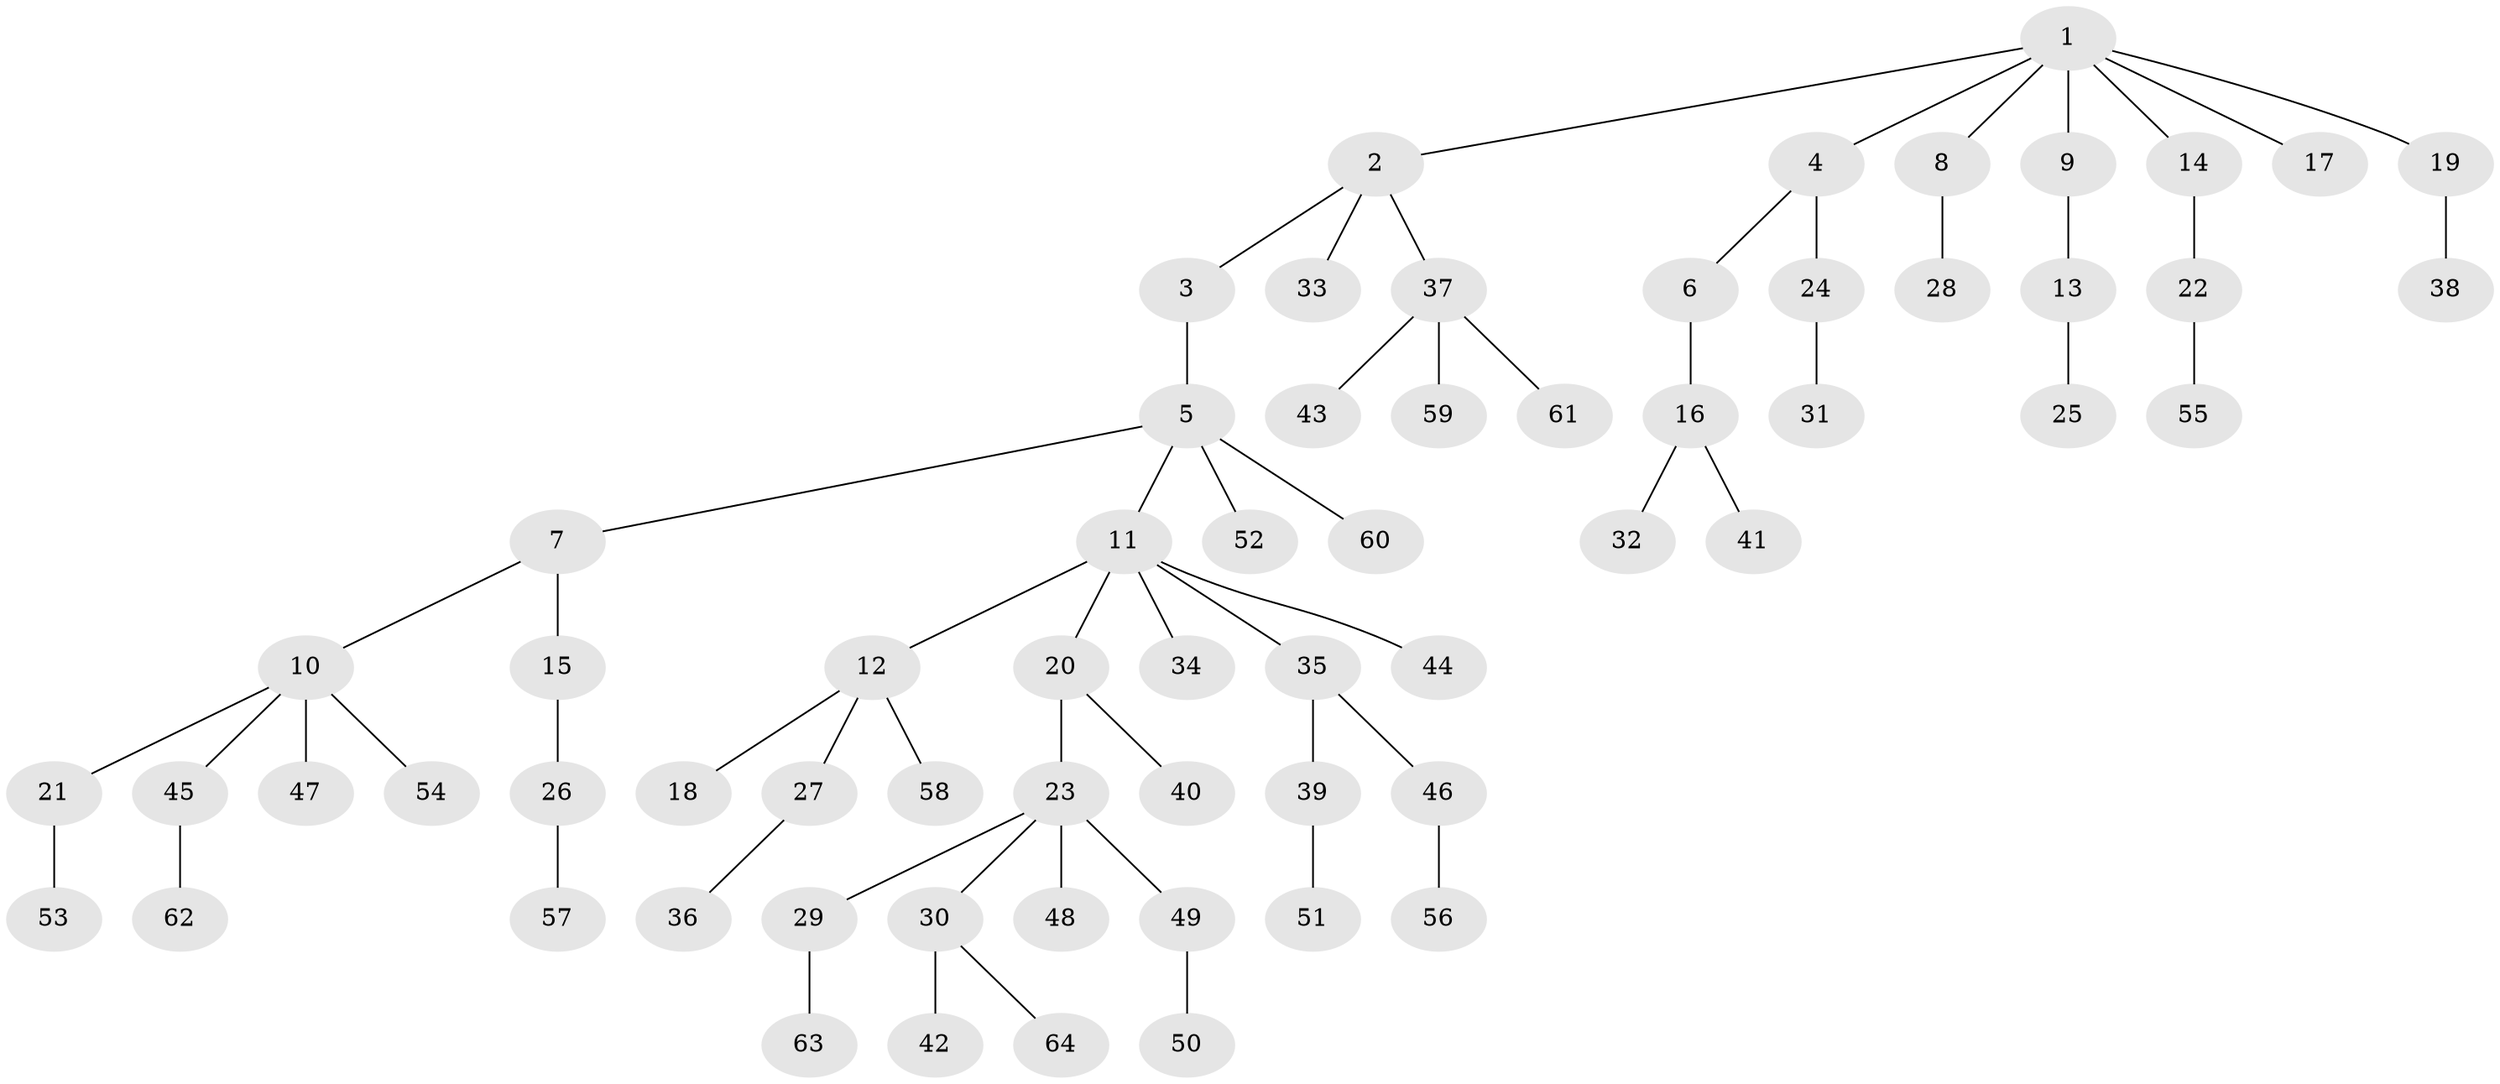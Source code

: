 // coarse degree distribution, {5: 0.03125, 3: 0.09375, 2: 0.21875, 11: 0.03125, 1: 0.59375, 4: 0.03125}
// Generated by graph-tools (version 1.1) at 2025/19/03/04/25 18:19:06]
// undirected, 64 vertices, 63 edges
graph export_dot {
graph [start="1"]
  node [color=gray90,style=filled];
  1;
  2;
  3;
  4;
  5;
  6;
  7;
  8;
  9;
  10;
  11;
  12;
  13;
  14;
  15;
  16;
  17;
  18;
  19;
  20;
  21;
  22;
  23;
  24;
  25;
  26;
  27;
  28;
  29;
  30;
  31;
  32;
  33;
  34;
  35;
  36;
  37;
  38;
  39;
  40;
  41;
  42;
  43;
  44;
  45;
  46;
  47;
  48;
  49;
  50;
  51;
  52;
  53;
  54;
  55;
  56;
  57;
  58;
  59;
  60;
  61;
  62;
  63;
  64;
  1 -- 2;
  1 -- 4;
  1 -- 8;
  1 -- 9;
  1 -- 14;
  1 -- 17;
  1 -- 19;
  2 -- 3;
  2 -- 33;
  2 -- 37;
  3 -- 5;
  4 -- 6;
  4 -- 24;
  5 -- 7;
  5 -- 11;
  5 -- 52;
  5 -- 60;
  6 -- 16;
  7 -- 10;
  7 -- 15;
  8 -- 28;
  9 -- 13;
  10 -- 21;
  10 -- 45;
  10 -- 47;
  10 -- 54;
  11 -- 12;
  11 -- 20;
  11 -- 34;
  11 -- 35;
  11 -- 44;
  12 -- 18;
  12 -- 27;
  12 -- 58;
  13 -- 25;
  14 -- 22;
  15 -- 26;
  16 -- 32;
  16 -- 41;
  19 -- 38;
  20 -- 23;
  20 -- 40;
  21 -- 53;
  22 -- 55;
  23 -- 29;
  23 -- 30;
  23 -- 48;
  23 -- 49;
  24 -- 31;
  26 -- 57;
  27 -- 36;
  29 -- 63;
  30 -- 42;
  30 -- 64;
  35 -- 39;
  35 -- 46;
  37 -- 43;
  37 -- 59;
  37 -- 61;
  39 -- 51;
  45 -- 62;
  46 -- 56;
  49 -- 50;
}
